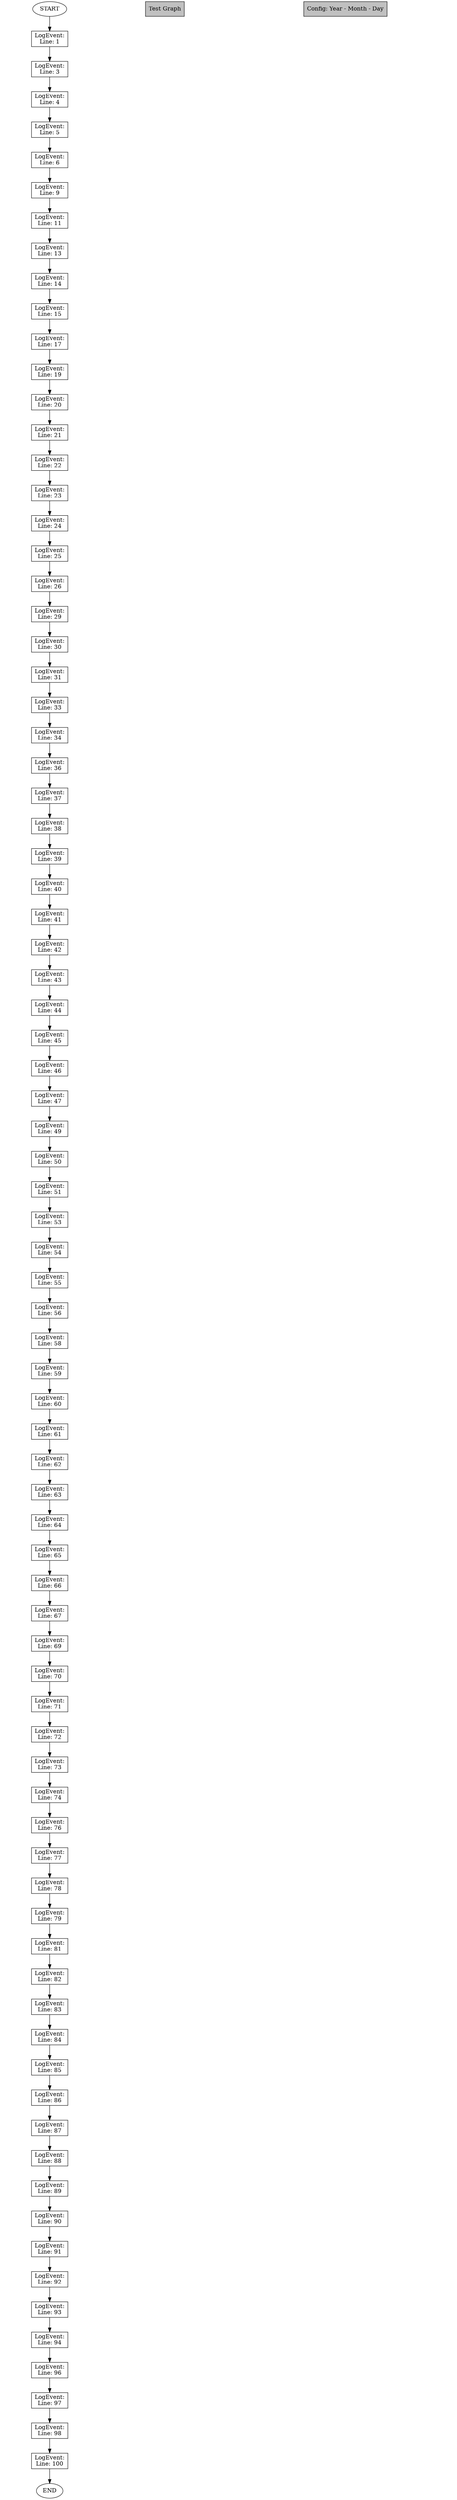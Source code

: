 digraph {

// Graph Attributes
graph[page="8,11" ratio=auto fontsize=12 ]

// Nodes
0[shape="oval"label="START"]
3[shape="box"label="LogEvent:
Line: 1"]
6[shape="box"label="LogEvent:
Line: 3"]
7[shape="box"label="LogEvent:
Line: 4"]
8[shape="box"label="LogEvent:
Line: 5"]
9[shape="box"label="LogEvent:
Line: 6"]
14[shape="box"label="LogEvent:
Line: 9"]
9999[shape="oval"label="END"]
17[shape="box"label="LogEvent:
Line: 11"]
20[shape="box"label="LogEvent:
Line: 13"]
21[shape="box"label="LogEvent:
Line: 14"]
22[shape="box"label="LogEvent:
Line: 15"]
25[shape="box"label="LogEvent:
Line: 17"]
28[shape="box"label="LogEvent:
Line: 19"]
29[shape="box"label="LogEvent:
Line: 20"]
99999[shape="box"label="Test Graph"style="filled"fillcolor="grey"]
30[shape="box"label="LogEvent:
Line: 21"]
99998[shape="box"label="Config: Year - Month - Day"style="filled"fillcolor="grey"]
31[shape="box"label="LogEvent:
Line: 22"]
32[shape="box"label="LogEvent:
Line: 23"]
33[shape="box"label="LogEvent:
Line: 24"]
34[shape="box"label="LogEvent:
Line: 25"]
35[shape="box"label="LogEvent:
Line: 26"]
40[shape="box"label="LogEvent:
Line: 29"]
41[shape="box"label="LogEvent:
Line: 30"]
42[shape="box"label="LogEvent:
Line: 31"]
45[shape="box"label="LogEvent:
Line: 33"]
46[shape="box"label="LogEvent:
Line: 34"]
49[shape="box"label="LogEvent:
Line: 36"]
50[shape="box"label="LogEvent:
Line: 37"]
51[shape="box"label="LogEvent:
Line: 38"]
52[shape="box"label="LogEvent:
Line: 39"]
53[shape="box"label="LogEvent:
Line: 40"]
54[shape="box"label="LogEvent:
Line: 41"]
55[shape="box"label="LogEvent:
Line: 42"]
56[shape="box"label="LogEvent:
Line: 43"]
57[shape="box"label="LogEvent:
Line: 44"]
58[shape="box"label="LogEvent:
Line: 45"]
59[shape="box"label="LogEvent:
Line: 46"]
60[shape="box"label="LogEvent:
Line: 47"]
63[shape="box"label="LogEvent:
Line: 49"]
64[shape="box"label="LogEvent:
Line: 50"]
65[shape="box"label="LogEvent:
Line: 51"]
68[shape="box"label="LogEvent:
Line: 53"]
69[shape="box"label="LogEvent:
Line: 54"]
70[shape="box"label="LogEvent:
Line: 55"]
71[shape="box"label="LogEvent:
Line: 56"]
74[shape="box"label="LogEvent:
Line: 58"]
75[shape="box"label="LogEvent:
Line: 59"]
76[shape="box"label="LogEvent:
Line: 60"]
77[shape="box"label="LogEvent:
Line: 61"]
78[shape="box"label="LogEvent:
Line: 62"]
79[shape="box"label="LogEvent:
Line: 63"]
80[shape="box"label="LogEvent:
Line: 64"]
81[shape="box"label="LogEvent:
Line: 65"]
82[shape="box"label="LogEvent:
Line: 66"]
83[shape="box"label="LogEvent:
Line: 67"]
88[shape="box"label="LogEvent:
Line: 69"]
89[shape="box"label="LogEvent:
Line: 70"]
90[shape="box"label="LogEvent:
Line: 71"]
91[shape="box"label="LogEvent:
Line: 72"]
92[shape="box"label="LogEvent:
Line: 73"]
93[shape="box"label="LogEvent:
Line: 74"]
96[shape="box"label="LogEvent:
Line: 76"]
97[shape="box"label="LogEvent:
Line: 77"]
98[shape="box"label="LogEvent:
Line: 78"]
99[shape="box"label="LogEvent:
Line: 79"]
102[shape="box"label="LogEvent:
Line: 81"]
103[shape="box"label="LogEvent:
Line: 82"]
104[shape="box"label="LogEvent:
Line: 83"]
105[shape="box"label="LogEvent:
Line: 84"]
106[shape="box"label="LogEvent:
Line: 85"]
107[shape="box"label="LogEvent:
Line: 86"]
108[shape="box"label="LogEvent:
Line: 87"]
109[shape="box"label="LogEvent:
Line: 88"]
110[shape="box"label="LogEvent:
Line: 89"]
111[shape="box"label="LogEvent:
Line: 90"]
112[shape="box"label="LogEvent:
Line: 91"]
113[shape="box"label="LogEvent:
Line: 92"]
114[shape="box"label="LogEvent:
Line: 93"]
115[shape="box"label="LogEvent:
Line: 94"]
118[shape="box"label="LogEvent:
Line: 96"]
119[shape="box"label="LogEvent:
Line: 97"]
120[shape="box"label="LogEvent:
Line: 98"]
125[shape="box"label="LogEvent:
Line: 100"]

// Edges
110 -> 111
78 -> 79
71 -> 74
118 -> 119
63 -> 64
0 -> 3
60 -> 63
88 -> 89
108 -> 109
103 -> 104
42 -> 45
111 -> 112
76 -> 77
58 -> 59
74 -> 75
32 -> 33
114 -> 115
119 -> 120
105 -> 106
98 -> 99
33 -> 34
52 -> 53
82 -> 83
79 -> 80
99 -> 102
96 -> 97
49 -> 50
29 -> 30
31 -> 32
35 -> 40
56 -> 57
97 -> 98
17 -> 20
89 -> 90
57 -> 58
90 -> 91
125 -> 9999
20 -> 21
65 -> 68
34 -> 35
41 -> 42
70 -> 71
40 -> 41
112 -> 113
113 -> 114
68 -> 69
107 -> 108
106 -> 107
93 -> 96
75 -> 76
92 -> 93
115 -> 118
3 -> 6
69 -> 70
28 -> 29
14 -> 17
46 -> 49
8 -> 9
51 -> 52
102 -> 103
80 -> 81
91 -> 92
22 -> 25
25 -> 28
55 -> 56
6 -> 7
7 -> 8
83 -> 88
30 -> 31
53 -> 54
9 -> 14
21 -> 22
59 -> 60
81 -> 82
54 -> 55
104 -> 105
120 -> 125
77 -> 78
109 -> 110
45 -> 46
50 -> 51
64 -> 65
}
